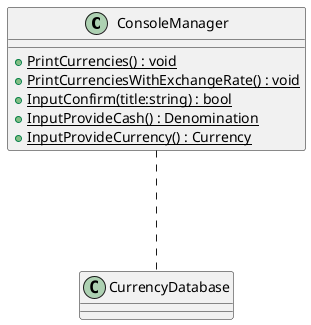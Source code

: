@startuml
class ConsoleManager {
    + {static} PrintCurrencies() : void
    + {static} PrintCurrenciesWithExchangeRate() : void
    + {static} InputConfirm(title:string) : bool
    + {static} InputProvideCash() : Denomination
    + {static} InputProvideCurrency() : Currency
}

ConsoleManager ... CurrencyDatabase
@enduml
